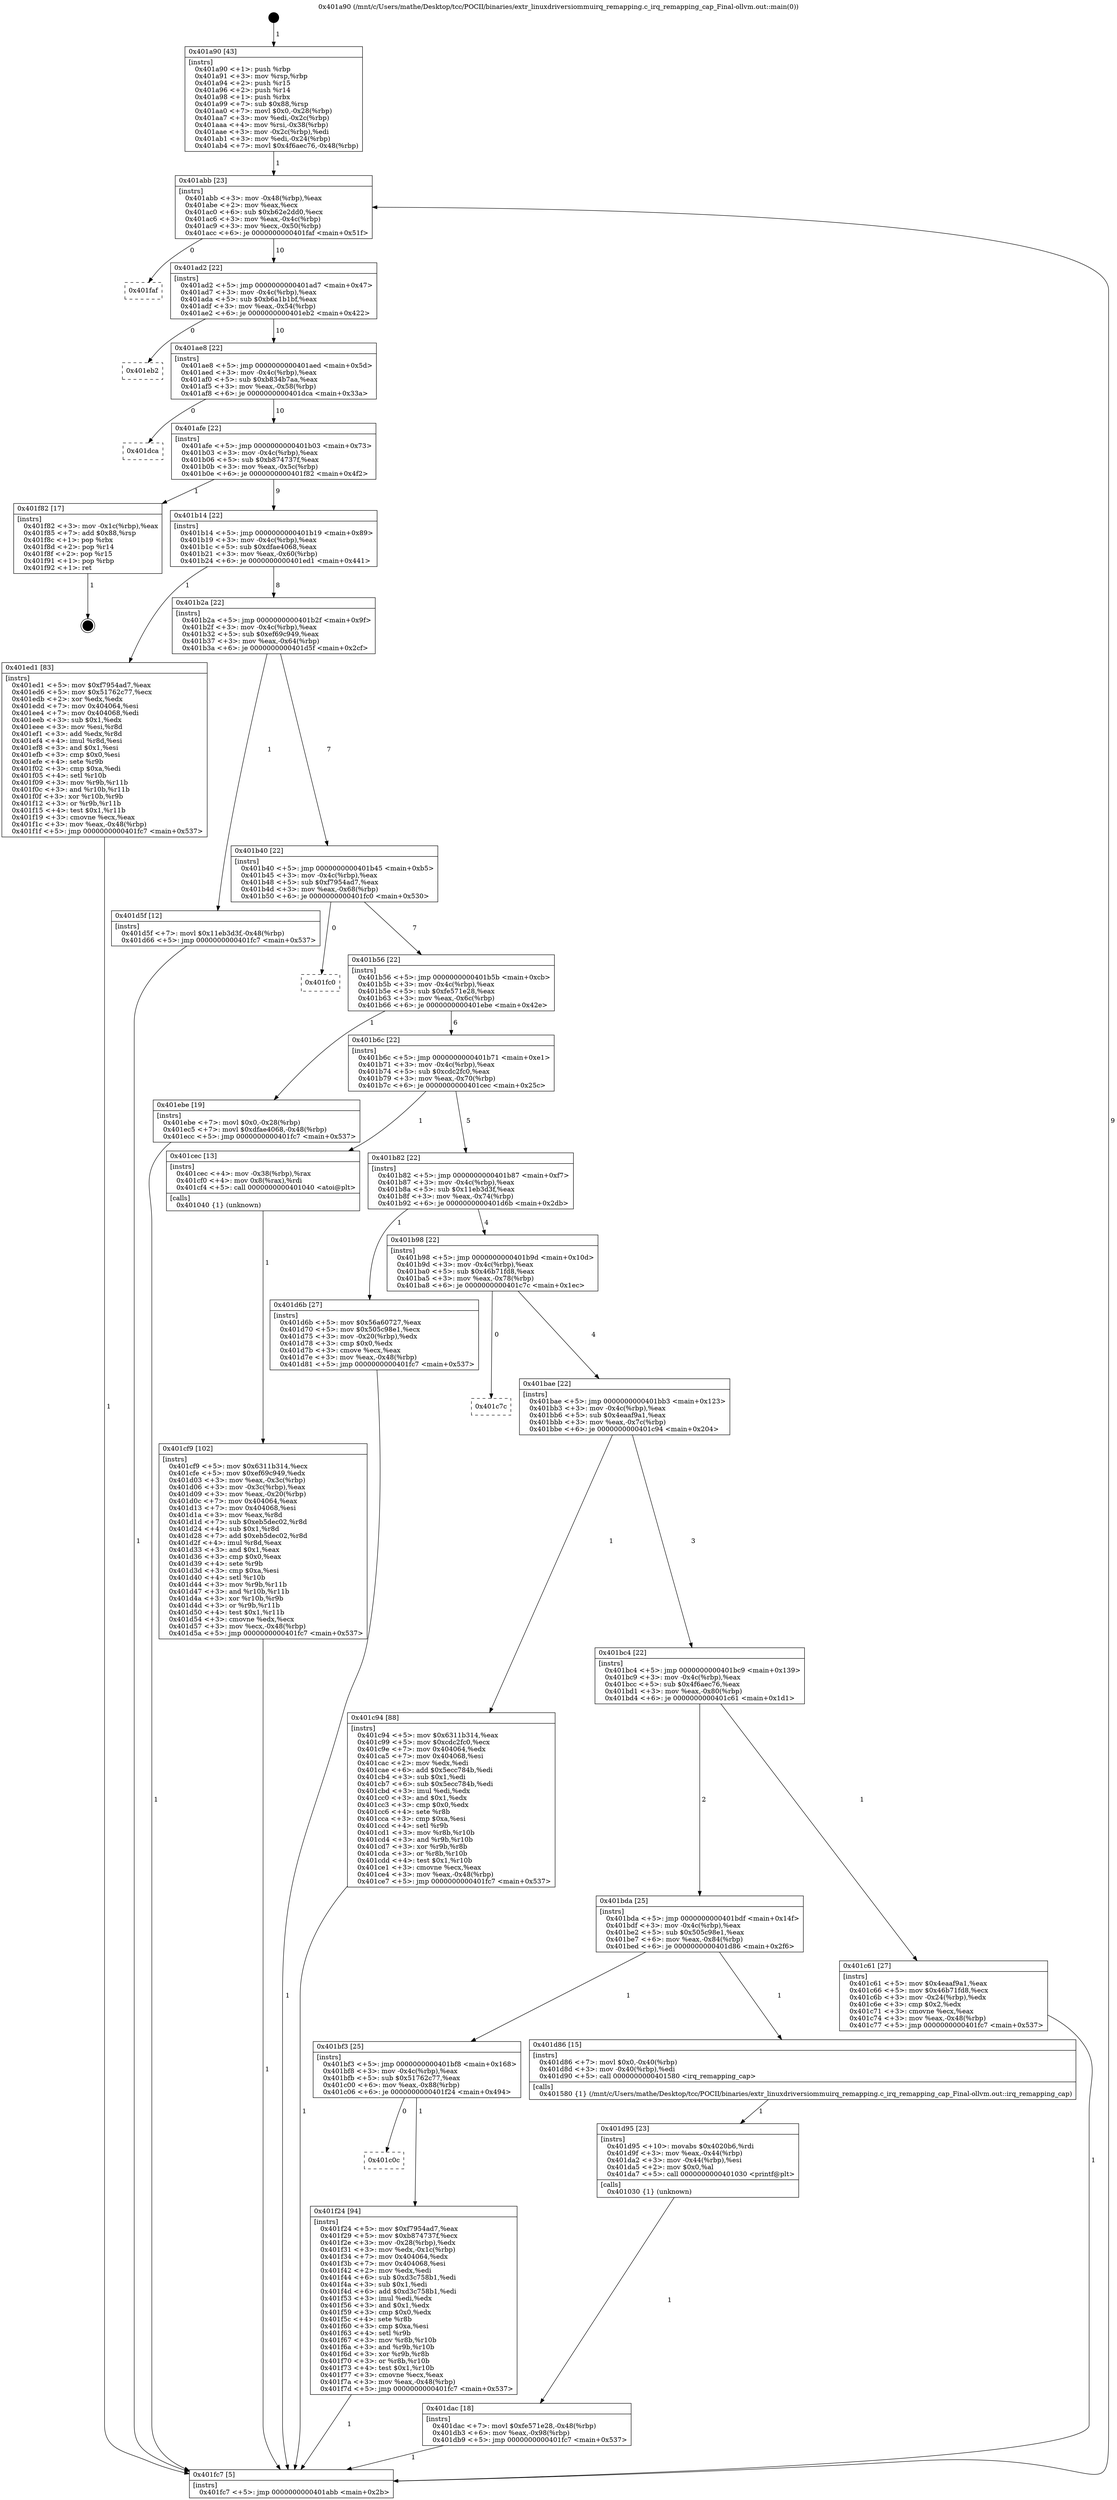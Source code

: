 digraph "0x401a90" {
  label = "0x401a90 (/mnt/c/Users/mathe/Desktop/tcc/POCII/binaries/extr_linuxdriversiommuirq_remapping.c_irq_remapping_cap_Final-ollvm.out::main(0))"
  labelloc = "t"
  node[shape=record]

  Entry [label="",width=0.3,height=0.3,shape=circle,fillcolor=black,style=filled]
  "0x401abb" [label="{
     0x401abb [23]\l
     | [instrs]\l
     &nbsp;&nbsp;0x401abb \<+3\>: mov -0x48(%rbp),%eax\l
     &nbsp;&nbsp;0x401abe \<+2\>: mov %eax,%ecx\l
     &nbsp;&nbsp;0x401ac0 \<+6\>: sub $0xb62e2dd0,%ecx\l
     &nbsp;&nbsp;0x401ac6 \<+3\>: mov %eax,-0x4c(%rbp)\l
     &nbsp;&nbsp;0x401ac9 \<+3\>: mov %ecx,-0x50(%rbp)\l
     &nbsp;&nbsp;0x401acc \<+6\>: je 0000000000401faf \<main+0x51f\>\l
  }"]
  "0x401faf" [label="{
     0x401faf\l
  }", style=dashed]
  "0x401ad2" [label="{
     0x401ad2 [22]\l
     | [instrs]\l
     &nbsp;&nbsp;0x401ad2 \<+5\>: jmp 0000000000401ad7 \<main+0x47\>\l
     &nbsp;&nbsp;0x401ad7 \<+3\>: mov -0x4c(%rbp),%eax\l
     &nbsp;&nbsp;0x401ada \<+5\>: sub $0xb6a1b1bf,%eax\l
     &nbsp;&nbsp;0x401adf \<+3\>: mov %eax,-0x54(%rbp)\l
     &nbsp;&nbsp;0x401ae2 \<+6\>: je 0000000000401eb2 \<main+0x422\>\l
  }"]
  Exit [label="",width=0.3,height=0.3,shape=circle,fillcolor=black,style=filled,peripheries=2]
  "0x401eb2" [label="{
     0x401eb2\l
  }", style=dashed]
  "0x401ae8" [label="{
     0x401ae8 [22]\l
     | [instrs]\l
     &nbsp;&nbsp;0x401ae8 \<+5\>: jmp 0000000000401aed \<main+0x5d\>\l
     &nbsp;&nbsp;0x401aed \<+3\>: mov -0x4c(%rbp),%eax\l
     &nbsp;&nbsp;0x401af0 \<+5\>: sub $0xb834b7aa,%eax\l
     &nbsp;&nbsp;0x401af5 \<+3\>: mov %eax,-0x58(%rbp)\l
     &nbsp;&nbsp;0x401af8 \<+6\>: je 0000000000401dca \<main+0x33a\>\l
  }"]
  "0x401c0c" [label="{
     0x401c0c\l
  }", style=dashed]
  "0x401dca" [label="{
     0x401dca\l
  }", style=dashed]
  "0x401afe" [label="{
     0x401afe [22]\l
     | [instrs]\l
     &nbsp;&nbsp;0x401afe \<+5\>: jmp 0000000000401b03 \<main+0x73\>\l
     &nbsp;&nbsp;0x401b03 \<+3\>: mov -0x4c(%rbp),%eax\l
     &nbsp;&nbsp;0x401b06 \<+5\>: sub $0xb874737f,%eax\l
     &nbsp;&nbsp;0x401b0b \<+3\>: mov %eax,-0x5c(%rbp)\l
     &nbsp;&nbsp;0x401b0e \<+6\>: je 0000000000401f82 \<main+0x4f2\>\l
  }"]
  "0x401f24" [label="{
     0x401f24 [94]\l
     | [instrs]\l
     &nbsp;&nbsp;0x401f24 \<+5\>: mov $0xf7954ad7,%eax\l
     &nbsp;&nbsp;0x401f29 \<+5\>: mov $0xb874737f,%ecx\l
     &nbsp;&nbsp;0x401f2e \<+3\>: mov -0x28(%rbp),%edx\l
     &nbsp;&nbsp;0x401f31 \<+3\>: mov %edx,-0x1c(%rbp)\l
     &nbsp;&nbsp;0x401f34 \<+7\>: mov 0x404064,%edx\l
     &nbsp;&nbsp;0x401f3b \<+7\>: mov 0x404068,%esi\l
     &nbsp;&nbsp;0x401f42 \<+2\>: mov %edx,%edi\l
     &nbsp;&nbsp;0x401f44 \<+6\>: sub $0xd3c758b1,%edi\l
     &nbsp;&nbsp;0x401f4a \<+3\>: sub $0x1,%edi\l
     &nbsp;&nbsp;0x401f4d \<+6\>: add $0xd3c758b1,%edi\l
     &nbsp;&nbsp;0x401f53 \<+3\>: imul %edi,%edx\l
     &nbsp;&nbsp;0x401f56 \<+3\>: and $0x1,%edx\l
     &nbsp;&nbsp;0x401f59 \<+3\>: cmp $0x0,%edx\l
     &nbsp;&nbsp;0x401f5c \<+4\>: sete %r8b\l
     &nbsp;&nbsp;0x401f60 \<+3\>: cmp $0xa,%esi\l
     &nbsp;&nbsp;0x401f63 \<+4\>: setl %r9b\l
     &nbsp;&nbsp;0x401f67 \<+3\>: mov %r8b,%r10b\l
     &nbsp;&nbsp;0x401f6a \<+3\>: and %r9b,%r10b\l
     &nbsp;&nbsp;0x401f6d \<+3\>: xor %r9b,%r8b\l
     &nbsp;&nbsp;0x401f70 \<+3\>: or %r8b,%r10b\l
     &nbsp;&nbsp;0x401f73 \<+4\>: test $0x1,%r10b\l
     &nbsp;&nbsp;0x401f77 \<+3\>: cmovne %ecx,%eax\l
     &nbsp;&nbsp;0x401f7a \<+3\>: mov %eax,-0x48(%rbp)\l
     &nbsp;&nbsp;0x401f7d \<+5\>: jmp 0000000000401fc7 \<main+0x537\>\l
  }"]
  "0x401f82" [label="{
     0x401f82 [17]\l
     | [instrs]\l
     &nbsp;&nbsp;0x401f82 \<+3\>: mov -0x1c(%rbp),%eax\l
     &nbsp;&nbsp;0x401f85 \<+7\>: add $0x88,%rsp\l
     &nbsp;&nbsp;0x401f8c \<+1\>: pop %rbx\l
     &nbsp;&nbsp;0x401f8d \<+2\>: pop %r14\l
     &nbsp;&nbsp;0x401f8f \<+2\>: pop %r15\l
     &nbsp;&nbsp;0x401f91 \<+1\>: pop %rbp\l
     &nbsp;&nbsp;0x401f92 \<+1\>: ret\l
  }"]
  "0x401b14" [label="{
     0x401b14 [22]\l
     | [instrs]\l
     &nbsp;&nbsp;0x401b14 \<+5\>: jmp 0000000000401b19 \<main+0x89\>\l
     &nbsp;&nbsp;0x401b19 \<+3\>: mov -0x4c(%rbp),%eax\l
     &nbsp;&nbsp;0x401b1c \<+5\>: sub $0xdfae4068,%eax\l
     &nbsp;&nbsp;0x401b21 \<+3\>: mov %eax,-0x60(%rbp)\l
     &nbsp;&nbsp;0x401b24 \<+6\>: je 0000000000401ed1 \<main+0x441\>\l
  }"]
  "0x401dac" [label="{
     0x401dac [18]\l
     | [instrs]\l
     &nbsp;&nbsp;0x401dac \<+7\>: movl $0xfe571e28,-0x48(%rbp)\l
     &nbsp;&nbsp;0x401db3 \<+6\>: mov %eax,-0x98(%rbp)\l
     &nbsp;&nbsp;0x401db9 \<+5\>: jmp 0000000000401fc7 \<main+0x537\>\l
  }"]
  "0x401ed1" [label="{
     0x401ed1 [83]\l
     | [instrs]\l
     &nbsp;&nbsp;0x401ed1 \<+5\>: mov $0xf7954ad7,%eax\l
     &nbsp;&nbsp;0x401ed6 \<+5\>: mov $0x51762c77,%ecx\l
     &nbsp;&nbsp;0x401edb \<+2\>: xor %edx,%edx\l
     &nbsp;&nbsp;0x401edd \<+7\>: mov 0x404064,%esi\l
     &nbsp;&nbsp;0x401ee4 \<+7\>: mov 0x404068,%edi\l
     &nbsp;&nbsp;0x401eeb \<+3\>: sub $0x1,%edx\l
     &nbsp;&nbsp;0x401eee \<+3\>: mov %esi,%r8d\l
     &nbsp;&nbsp;0x401ef1 \<+3\>: add %edx,%r8d\l
     &nbsp;&nbsp;0x401ef4 \<+4\>: imul %r8d,%esi\l
     &nbsp;&nbsp;0x401ef8 \<+3\>: and $0x1,%esi\l
     &nbsp;&nbsp;0x401efb \<+3\>: cmp $0x0,%esi\l
     &nbsp;&nbsp;0x401efe \<+4\>: sete %r9b\l
     &nbsp;&nbsp;0x401f02 \<+3\>: cmp $0xa,%edi\l
     &nbsp;&nbsp;0x401f05 \<+4\>: setl %r10b\l
     &nbsp;&nbsp;0x401f09 \<+3\>: mov %r9b,%r11b\l
     &nbsp;&nbsp;0x401f0c \<+3\>: and %r10b,%r11b\l
     &nbsp;&nbsp;0x401f0f \<+3\>: xor %r10b,%r9b\l
     &nbsp;&nbsp;0x401f12 \<+3\>: or %r9b,%r11b\l
     &nbsp;&nbsp;0x401f15 \<+4\>: test $0x1,%r11b\l
     &nbsp;&nbsp;0x401f19 \<+3\>: cmovne %ecx,%eax\l
     &nbsp;&nbsp;0x401f1c \<+3\>: mov %eax,-0x48(%rbp)\l
     &nbsp;&nbsp;0x401f1f \<+5\>: jmp 0000000000401fc7 \<main+0x537\>\l
  }"]
  "0x401b2a" [label="{
     0x401b2a [22]\l
     | [instrs]\l
     &nbsp;&nbsp;0x401b2a \<+5\>: jmp 0000000000401b2f \<main+0x9f\>\l
     &nbsp;&nbsp;0x401b2f \<+3\>: mov -0x4c(%rbp),%eax\l
     &nbsp;&nbsp;0x401b32 \<+5\>: sub $0xef69c949,%eax\l
     &nbsp;&nbsp;0x401b37 \<+3\>: mov %eax,-0x64(%rbp)\l
     &nbsp;&nbsp;0x401b3a \<+6\>: je 0000000000401d5f \<main+0x2cf\>\l
  }"]
  "0x401d95" [label="{
     0x401d95 [23]\l
     | [instrs]\l
     &nbsp;&nbsp;0x401d95 \<+10\>: movabs $0x4020b6,%rdi\l
     &nbsp;&nbsp;0x401d9f \<+3\>: mov %eax,-0x44(%rbp)\l
     &nbsp;&nbsp;0x401da2 \<+3\>: mov -0x44(%rbp),%esi\l
     &nbsp;&nbsp;0x401da5 \<+2\>: mov $0x0,%al\l
     &nbsp;&nbsp;0x401da7 \<+5\>: call 0000000000401030 \<printf@plt\>\l
     | [calls]\l
     &nbsp;&nbsp;0x401030 \{1\} (unknown)\l
  }"]
  "0x401d5f" [label="{
     0x401d5f [12]\l
     | [instrs]\l
     &nbsp;&nbsp;0x401d5f \<+7\>: movl $0x11eb3d3f,-0x48(%rbp)\l
     &nbsp;&nbsp;0x401d66 \<+5\>: jmp 0000000000401fc7 \<main+0x537\>\l
  }"]
  "0x401b40" [label="{
     0x401b40 [22]\l
     | [instrs]\l
     &nbsp;&nbsp;0x401b40 \<+5\>: jmp 0000000000401b45 \<main+0xb5\>\l
     &nbsp;&nbsp;0x401b45 \<+3\>: mov -0x4c(%rbp),%eax\l
     &nbsp;&nbsp;0x401b48 \<+5\>: sub $0xf7954ad7,%eax\l
     &nbsp;&nbsp;0x401b4d \<+3\>: mov %eax,-0x68(%rbp)\l
     &nbsp;&nbsp;0x401b50 \<+6\>: je 0000000000401fc0 \<main+0x530\>\l
  }"]
  "0x401bf3" [label="{
     0x401bf3 [25]\l
     | [instrs]\l
     &nbsp;&nbsp;0x401bf3 \<+5\>: jmp 0000000000401bf8 \<main+0x168\>\l
     &nbsp;&nbsp;0x401bf8 \<+3\>: mov -0x4c(%rbp),%eax\l
     &nbsp;&nbsp;0x401bfb \<+5\>: sub $0x51762c77,%eax\l
     &nbsp;&nbsp;0x401c00 \<+6\>: mov %eax,-0x88(%rbp)\l
     &nbsp;&nbsp;0x401c06 \<+6\>: je 0000000000401f24 \<main+0x494\>\l
  }"]
  "0x401fc0" [label="{
     0x401fc0\l
  }", style=dashed]
  "0x401b56" [label="{
     0x401b56 [22]\l
     | [instrs]\l
     &nbsp;&nbsp;0x401b56 \<+5\>: jmp 0000000000401b5b \<main+0xcb\>\l
     &nbsp;&nbsp;0x401b5b \<+3\>: mov -0x4c(%rbp),%eax\l
     &nbsp;&nbsp;0x401b5e \<+5\>: sub $0xfe571e28,%eax\l
     &nbsp;&nbsp;0x401b63 \<+3\>: mov %eax,-0x6c(%rbp)\l
     &nbsp;&nbsp;0x401b66 \<+6\>: je 0000000000401ebe \<main+0x42e\>\l
  }"]
  "0x401d86" [label="{
     0x401d86 [15]\l
     | [instrs]\l
     &nbsp;&nbsp;0x401d86 \<+7\>: movl $0x0,-0x40(%rbp)\l
     &nbsp;&nbsp;0x401d8d \<+3\>: mov -0x40(%rbp),%edi\l
     &nbsp;&nbsp;0x401d90 \<+5\>: call 0000000000401580 \<irq_remapping_cap\>\l
     | [calls]\l
     &nbsp;&nbsp;0x401580 \{1\} (/mnt/c/Users/mathe/Desktop/tcc/POCII/binaries/extr_linuxdriversiommuirq_remapping.c_irq_remapping_cap_Final-ollvm.out::irq_remapping_cap)\l
  }"]
  "0x401ebe" [label="{
     0x401ebe [19]\l
     | [instrs]\l
     &nbsp;&nbsp;0x401ebe \<+7\>: movl $0x0,-0x28(%rbp)\l
     &nbsp;&nbsp;0x401ec5 \<+7\>: movl $0xdfae4068,-0x48(%rbp)\l
     &nbsp;&nbsp;0x401ecc \<+5\>: jmp 0000000000401fc7 \<main+0x537\>\l
  }"]
  "0x401b6c" [label="{
     0x401b6c [22]\l
     | [instrs]\l
     &nbsp;&nbsp;0x401b6c \<+5\>: jmp 0000000000401b71 \<main+0xe1\>\l
     &nbsp;&nbsp;0x401b71 \<+3\>: mov -0x4c(%rbp),%eax\l
     &nbsp;&nbsp;0x401b74 \<+5\>: sub $0xcdc2fc0,%eax\l
     &nbsp;&nbsp;0x401b79 \<+3\>: mov %eax,-0x70(%rbp)\l
     &nbsp;&nbsp;0x401b7c \<+6\>: je 0000000000401cec \<main+0x25c\>\l
  }"]
  "0x401cf9" [label="{
     0x401cf9 [102]\l
     | [instrs]\l
     &nbsp;&nbsp;0x401cf9 \<+5\>: mov $0x6311b314,%ecx\l
     &nbsp;&nbsp;0x401cfe \<+5\>: mov $0xef69c949,%edx\l
     &nbsp;&nbsp;0x401d03 \<+3\>: mov %eax,-0x3c(%rbp)\l
     &nbsp;&nbsp;0x401d06 \<+3\>: mov -0x3c(%rbp),%eax\l
     &nbsp;&nbsp;0x401d09 \<+3\>: mov %eax,-0x20(%rbp)\l
     &nbsp;&nbsp;0x401d0c \<+7\>: mov 0x404064,%eax\l
     &nbsp;&nbsp;0x401d13 \<+7\>: mov 0x404068,%esi\l
     &nbsp;&nbsp;0x401d1a \<+3\>: mov %eax,%r8d\l
     &nbsp;&nbsp;0x401d1d \<+7\>: sub $0xeb5dec02,%r8d\l
     &nbsp;&nbsp;0x401d24 \<+4\>: sub $0x1,%r8d\l
     &nbsp;&nbsp;0x401d28 \<+7\>: add $0xeb5dec02,%r8d\l
     &nbsp;&nbsp;0x401d2f \<+4\>: imul %r8d,%eax\l
     &nbsp;&nbsp;0x401d33 \<+3\>: and $0x1,%eax\l
     &nbsp;&nbsp;0x401d36 \<+3\>: cmp $0x0,%eax\l
     &nbsp;&nbsp;0x401d39 \<+4\>: sete %r9b\l
     &nbsp;&nbsp;0x401d3d \<+3\>: cmp $0xa,%esi\l
     &nbsp;&nbsp;0x401d40 \<+4\>: setl %r10b\l
     &nbsp;&nbsp;0x401d44 \<+3\>: mov %r9b,%r11b\l
     &nbsp;&nbsp;0x401d47 \<+3\>: and %r10b,%r11b\l
     &nbsp;&nbsp;0x401d4a \<+3\>: xor %r10b,%r9b\l
     &nbsp;&nbsp;0x401d4d \<+3\>: or %r9b,%r11b\l
     &nbsp;&nbsp;0x401d50 \<+4\>: test $0x1,%r11b\l
     &nbsp;&nbsp;0x401d54 \<+3\>: cmovne %edx,%ecx\l
     &nbsp;&nbsp;0x401d57 \<+3\>: mov %ecx,-0x48(%rbp)\l
     &nbsp;&nbsp;0x401d5a \<+5\>: jmp 0000000000401fc7 \<main+0x537\>\l
  }"]
  "0x401cec" [label="{
     0x401cec [13]\l
     | [instrs]\l
     &nbsp;&nbsp;0x401cec \<+4\>: mov -0x38(%rbp),%rax\l
     &nbsp;&nbsp;0x401cf0 \<+4\>: mov 0x8(%rax),%rdi\l
     &nbsp;&nbsp;0x401cf4 \<+5\>: call 0000000000401040 \<atoi@plt\>\l
     | [calls]\l
     &nbsp;&nbsp;0x401040 \{1\} (unknown)\l
  }"]
  "0x401b82" [label="{
     0x401b82 [22]\l
     | [instrs]\l
     &nbsp;&nbsp;0x401b82 \<+5\>: jmp 0000000000401b87 \<main+0xf7\>\l
     &nbsp;&nbsp;0x401b87 \<+3\>: mov -0x4c(%rbp),%eax\l
     &nbsp;&nbsp;0x401b8a \<+5\>: sub $0x11eb3d3f,%eax\l
     &nbsp;&nbsp;0x401b8f \<+3\>: mov %eax,-0x74(%rbp)\l
     &nbsp;&nbsp;0x401b92 \<+6\>: je 0000000000401d6b \<main+0x2db\>\l
  }"]
  "0x401a90" [label="{
     0x401a90 [43]\l
     | [instrs]\l
     &nbsp;&nbsp;0x401a90 \<+1\>: push %rbp\l
     &nbsp;&nbsp;0x401a91 \<+3\>: mov %rsp,%rbp\l
     &nbsp;&nbsp;0x401a94 \<+2\>: push %r15\l
     &nbsp;&nbsp;0x401a96 \<+2\>: push %r14\l
     &nbsp;&nbsp;0x401a98 \<+1\>: push %rbx\l
     &nbsp;&nbsp;0x401a99 \<+7\>: sub $0x88,%rsp\l
     &nbsp;&nbsp;0x401aa0 \<+7\>: movl $0x0,-0x28(%rbp)\l
     &nbsp;&nbsp;0x401aa7 \<+3\>: mov %edi,-0x2c(%rbp)\l
     &nbsp;&nbsp;0x401aaa \<+4\>: mov %rsi,-0x38(%rbp)\l
     &nbsp;&nbsp;0x401aae \<+3\>: mov -0x2c(%rbp),%edi\l
     &nbsp;&nbsp;0x401ab1 \<+3\>: mov %edi,-0x24(%rbp)\l
     &nbsp;&nbsp;0x401ab4 \<+7\>: movl $0x4f6aec76,-0x48(%rbp)\l
  }"]
  "0x401d6b" [label="{
     0x401d6b [27]\l
     | [instrs]\l
     &nbsp;&nbsp;0x401d6b \<+5\>: mov $0x56a60727,%eax\l
     &nbsp;&nbsp;0x401d70 \<+5\>: mov $0x505c98e1,%ecx\l
     &nbsp;&nbsp;0x401d75 \<+3\>: mov -0x20(%rbp),%edx\l
     &nbsp;&nbsp;0x401d78 \<+3\>: cmp $0x0,%edx\l
     &nbsp;&nbsp;0x401d7b \<+3\>: cmove %ecx,%eax\l
     &nbsp;&nbsp;0x401d7e \<+3\>: mov %eax,-0x48(%rbp)\l
     &nbsp;&nbsp;0x401d81 \<+5\>: jmp 0000000000401fc7 \<main+0x537\>\l
  }"]
  "0x401b98" [label="{
     0x401b98 [22]\l
     | [instrs]\l
     &nbsp;&nbsp;0x401b98 \<+5\>: jmp 0000000000401b9d \<main+0x10d\>\l
     &nbsp;&nbsp;0x401b9d \<+3\>: mov -0x4c(%rbp),%eax\l
     &nbsp;&nbsp;0x401ba0 \<+5\>: sub $0x46b71fd8,%eax\l
     &nbsp;&nbsp;0x401ba5 \<+3\>: mov %eax,-0x78(%rbp)\l
     &nbsp;&nbsp;0x401ba8 \<+6\>: je 0000000000401c7c \<main+0x1ec\>\l
  }"]
  "0x401fc7" [label="{
     0x401fc7 [5]\l
     | [instrs]\l
     &nbsp;&nbsp;0x401fc7 \<+5\>: jmp 0000000000401abb \<main+0x2b\>\l
  }"]
  "0x401c7c" [label="{
     0x401c7c\l
  }", style=dashed]
  "0x401bae" [label="{
     0x401bae [22]\l
     | [instrs]\l
     &nbsp;&nbsp;0x401bae \<+5\>: jmp 0000000000401bb3 \<main+0x123\>\l
     &nbsp;&nbsp;0x401bb3 \<+3\>: mov -0x4c(%rbp),%eax\l
     &nbsp;&nbsp;0x401bb6 \<+5\>: sub $0x4eaaf9a1,%eax\l
     &nbsp;&nbsp;0x401bbb \<+3\>: mov %eax,-0x7c(%rbp)\l
     &nbsp;&nbsp;0x401bbe \<+6\>: je 0000000000401c94 \<main+0x204\>\l
  }"]
  "0x401bda" [label="{
     0x401bda [25]\l
     | [instrs]\l
     &nbsp;&nbsp;0x401bda \<+5\>: jmp 0000000000401bdf \<main+0x14f\>\l
     &nbsp;&nbsp;0x401bdf \<+3\>: mov -0x4c(%rbp),%eax\l
     &nbsp;&nbsp;0x401be2 \<+5\>: sub $0x505c98e1,%eax\l
     &nbsp;&nbsp;0x401be7 \<+6\>: mov %eax,-0x84(%rbp)\l
     &nbsp;&nbsp;0x401bed \<+6\>: je 0000000000401d86 \<main+0x2f6\>\l
  }"]
  "0x401c94" [label="{
     0x401c94 [88]\l
     | [instrs]\l
     &nbsp;&nbsp;0x401c94 \<+5\>: mov $0x6311b314,%eax\l
     &nbsp;&nbsp;0x401c99 \<+5\>: mov $0xcdc2fc0,%ecx\l
     &nbsp;&nbsp;0x401c9e \<+7\>: mov 0x404064,%edx\l
     &nbsp;&nbsp;0x401ca5 \<+7\>: mov 0x404068,%esi\l
     &nbsp;&nbsp;0x401cac \<+2\>: mov %edx,%edi\l
     &nbsp;&nbsp;0x401cae \<+6\>: add $0x5ecc784b,%edi\l
     &nbsp;&nbsp;0x401cb4 \<+3\>: sub $0x1,%edi\l
     &nbsp;&nbsp;0x401cb7 \<+6\>: sub $0x5ecc784b,%edi\l
     &nbsp;&nbsp;0x401cbd \<+3\>: imul %edi,%edx\l
     &nbsp;&nbsp;0x401cc0 \<+3\>: and $0x1,%edx\l
     &nbsp;&nbsp;0x401cc3 \<+3\>: cmp $0x0,%edx\l
     &nbsp;&nbsp;0x401cc6 \<+4\>: sete %r8b\l
     &nbsp;&nbsp;0x401cca \<+3\>: cmp $0xa,%esi\l
     &nbsp;&nbsp;0x401ccd \<+4\>: setl %r9b\l
     &nbsp;&nbsp;0x401cd1 \<+3\>: mov %r8b,%r10b\l
     &nbsp;&nbsp;0x401cd4 \<+3\>: and %r9b,%r10b\l
     &nbsp;&nbsp;0x401cd7 \<+3\>: xor %r9b,%r8b\l
     &nbsp;&nbsp;0x401cda \<+3\>: or %r8b,%r10b\l
     &nbsp;&nbsp;0x401cdd \<+4\>: test $0x1,%r10b\l
     &nbsp;&nbsp;0x401ce1 \<+3\>: cmovne %ecx,%eax\l
     &nbsp;&nbsp;0x401ce4 \<+3\>: mov %eax,-0x48(%rbp)\l
     &nbsp;&nbsp;0x401ce7 \<+5\>: jmp 0000000000401fc7 \<main+0x537\>\l
  }"]
  "0x401bc4" [label="{
     0x401bc4 [22]\l
     | [instrs]\l
     &nbsp;&nbsp;0x401bc4 \<+5\>: jmp 0000000000401bc9 \<main+0x139\>\l
     &nbsp;&nbsp;0x401bc9 \<+3\>: mov -0x4c(%rbp),%eax\l
     &nbsp;&nbsp;0x401bcc \<+5\>: sub $0x4f6aec76,%eax\l
     &nbsp;&nbsp;0x401bd1 \<+3\>: mov %eax,-0x80(%rbp)\l
     &nbsp;&nbsp;0x401bd4 \<+6\>: je 0000000000401c61 \<main+0x1d1\>\l
  }"]
  "0x401c61" [label="{
     0x401c61 [27]\l
     | [instrs]\l
     &nbsp;&nbsp;0x401c61 \<+5\>: mov $0x4eaaf9a1,%eax\l
     &nbsp;&nbsp;0x401c66 \<+5\>: mov $0x46b71fd8,%ecx\l
     &nbsp;&nbsp;0x401c6b \<+3\>: mov -0x24(%rbp),%edx\l
     &nbsp;&nbsp;0x401c6e \<+3\>: cmp $0x2,%edx\l
     &nbsp;&nbsp;0x401c71 \<+3\>: cmovne %ecx,%eax\l
     &nbsp;&nbsp;0x401c74 \<+3\>: mov %eax,-0x48(%rbp)\l
     &nbsp;&nbsp;0x401c77 \<+5\>: jmp 0000000000401fc7 \<main+0x537\>\l
  }"]
  Entry -> "0x401a90" [label=" 1"]
  "0x401abb" -> "0x401faf" [label=" 0"]
  "0x401abb" -> "0x401ad2" [label=" 10"]
  "0x401f82" -> Exit [label=" 1"]
  "0x401ad2" -> "0x401eb2" [label=" 0"]
  "0x401ad2" -> "0x401ae8" [label=" 10"]
  "0x401f24" -> "0x401fc7" [label=" 1"]
  "0x401ae8" -> "0x401dca" [label=" 0"]
  "0x401ae8" -> "0x401afe" [label=" 10"]
  "0x401bf3" -> "0x401c0c" [label=" 0"]
  "0x401afe" -> "0x401f82" [label=" 1"]
  "0x401afe" -> "0x401b14" [label=" 9"]
  "0x401bf3" -> "0x401f24" [label=" 1"]
  "0x401b14" -> "0x401ed1" [label=" 1"]
  "0x401b14" -> "0x401b2a" [label=" 8"]
  "0x401ed1" -> "0x401fc7" [label=" 1"]
  "0x401b2a" -> "0x401d5f" [label=" 1"]
  "0x401b2a" -> "0x401b40" [label=" 7"]
  "0x401ebe" -> "0x401fc7" [label=" 1"]
  "0x401b40" -> "0x401fc0" [label=" 0"]
  "0x401b40" -> "0x401b56" [label=" 7"]
  "0x401dac" -> "0x401fc7" [label=" 1"]
  "0x401b56" -> "0x401ebe" [label=" 1"]
  "0x401b56" -> "0x401b6c" [label=" 6"]
  "0x401d95" -> "0x401dac" [label=" 1"]
  "0x401b6c" -> "0x401cec" [label=" 1"]
  "0x401b6c" -> "0x401b82" [label=" 5"]
  "0x401bda" -> "0x401bf3" [label=" 1"]
  "0x401b82" -> "0x401d6b" [label=" 1"]
  "0x401b82" -> "0x401b98" [label=" 4"]
  "0x401bda" -> "0x401d86" [label=" 1"]
  "0x401b98" -> "0x401c7c" [label=" 0"]
  "0x401b98" -> "0x401bae" [label=" 4"]
  "0x401d86" -> "0x401d95" [label=" 1"]
  "0x401bae" -> "0x401c94" [label=" 1"]
  "0x401bae" -> "0x401bc4" [label=" 3"]
  "0x401d6b" -> "0x401fc7" [label=" 1"]
  "0x401bc4" -> "0x401c61" [label=" 1"]
  "0x401bc4" -> "0x401bda" [label=" 2"]
  "0x401c61" -> "0x401fc7" [label=" 1"]
  "0x401a90" -> "0x401abb" [label=" 1"]
  "0x401fc7" -> "0x401abb" [label=" 9"]
  "0x401c94" -> "0x401fc7" [label=" 1"]
  "0x401cec" -> "0x401cf9" [label=" 1"]
  "0x401cf9" -> "0x401fc7" [label=" 1"]
  "0x401d5f" -> "0x401fc7" [label=" 1"]
}
